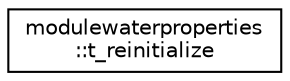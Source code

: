 digraph "Graphical Class Hierarchy"
{
 // LATEX_PDF_SIZE
  edge [fontname="Helvetica",fontsize="10",labelfontname="Helvetica",labelfontsize="10"];
  node [fontname="Helvetica",fontsize="10",shape=record];
  rankdir="LR";
  Node0 [label="modulewaterproperties\l::t_reinitialize",height=0.2,width=0.4,color="black", fillcolor="white", style="filled",URL="$structmodulewaterproperties_1_1t__reinitialize.html",tooltip=" "];
}
